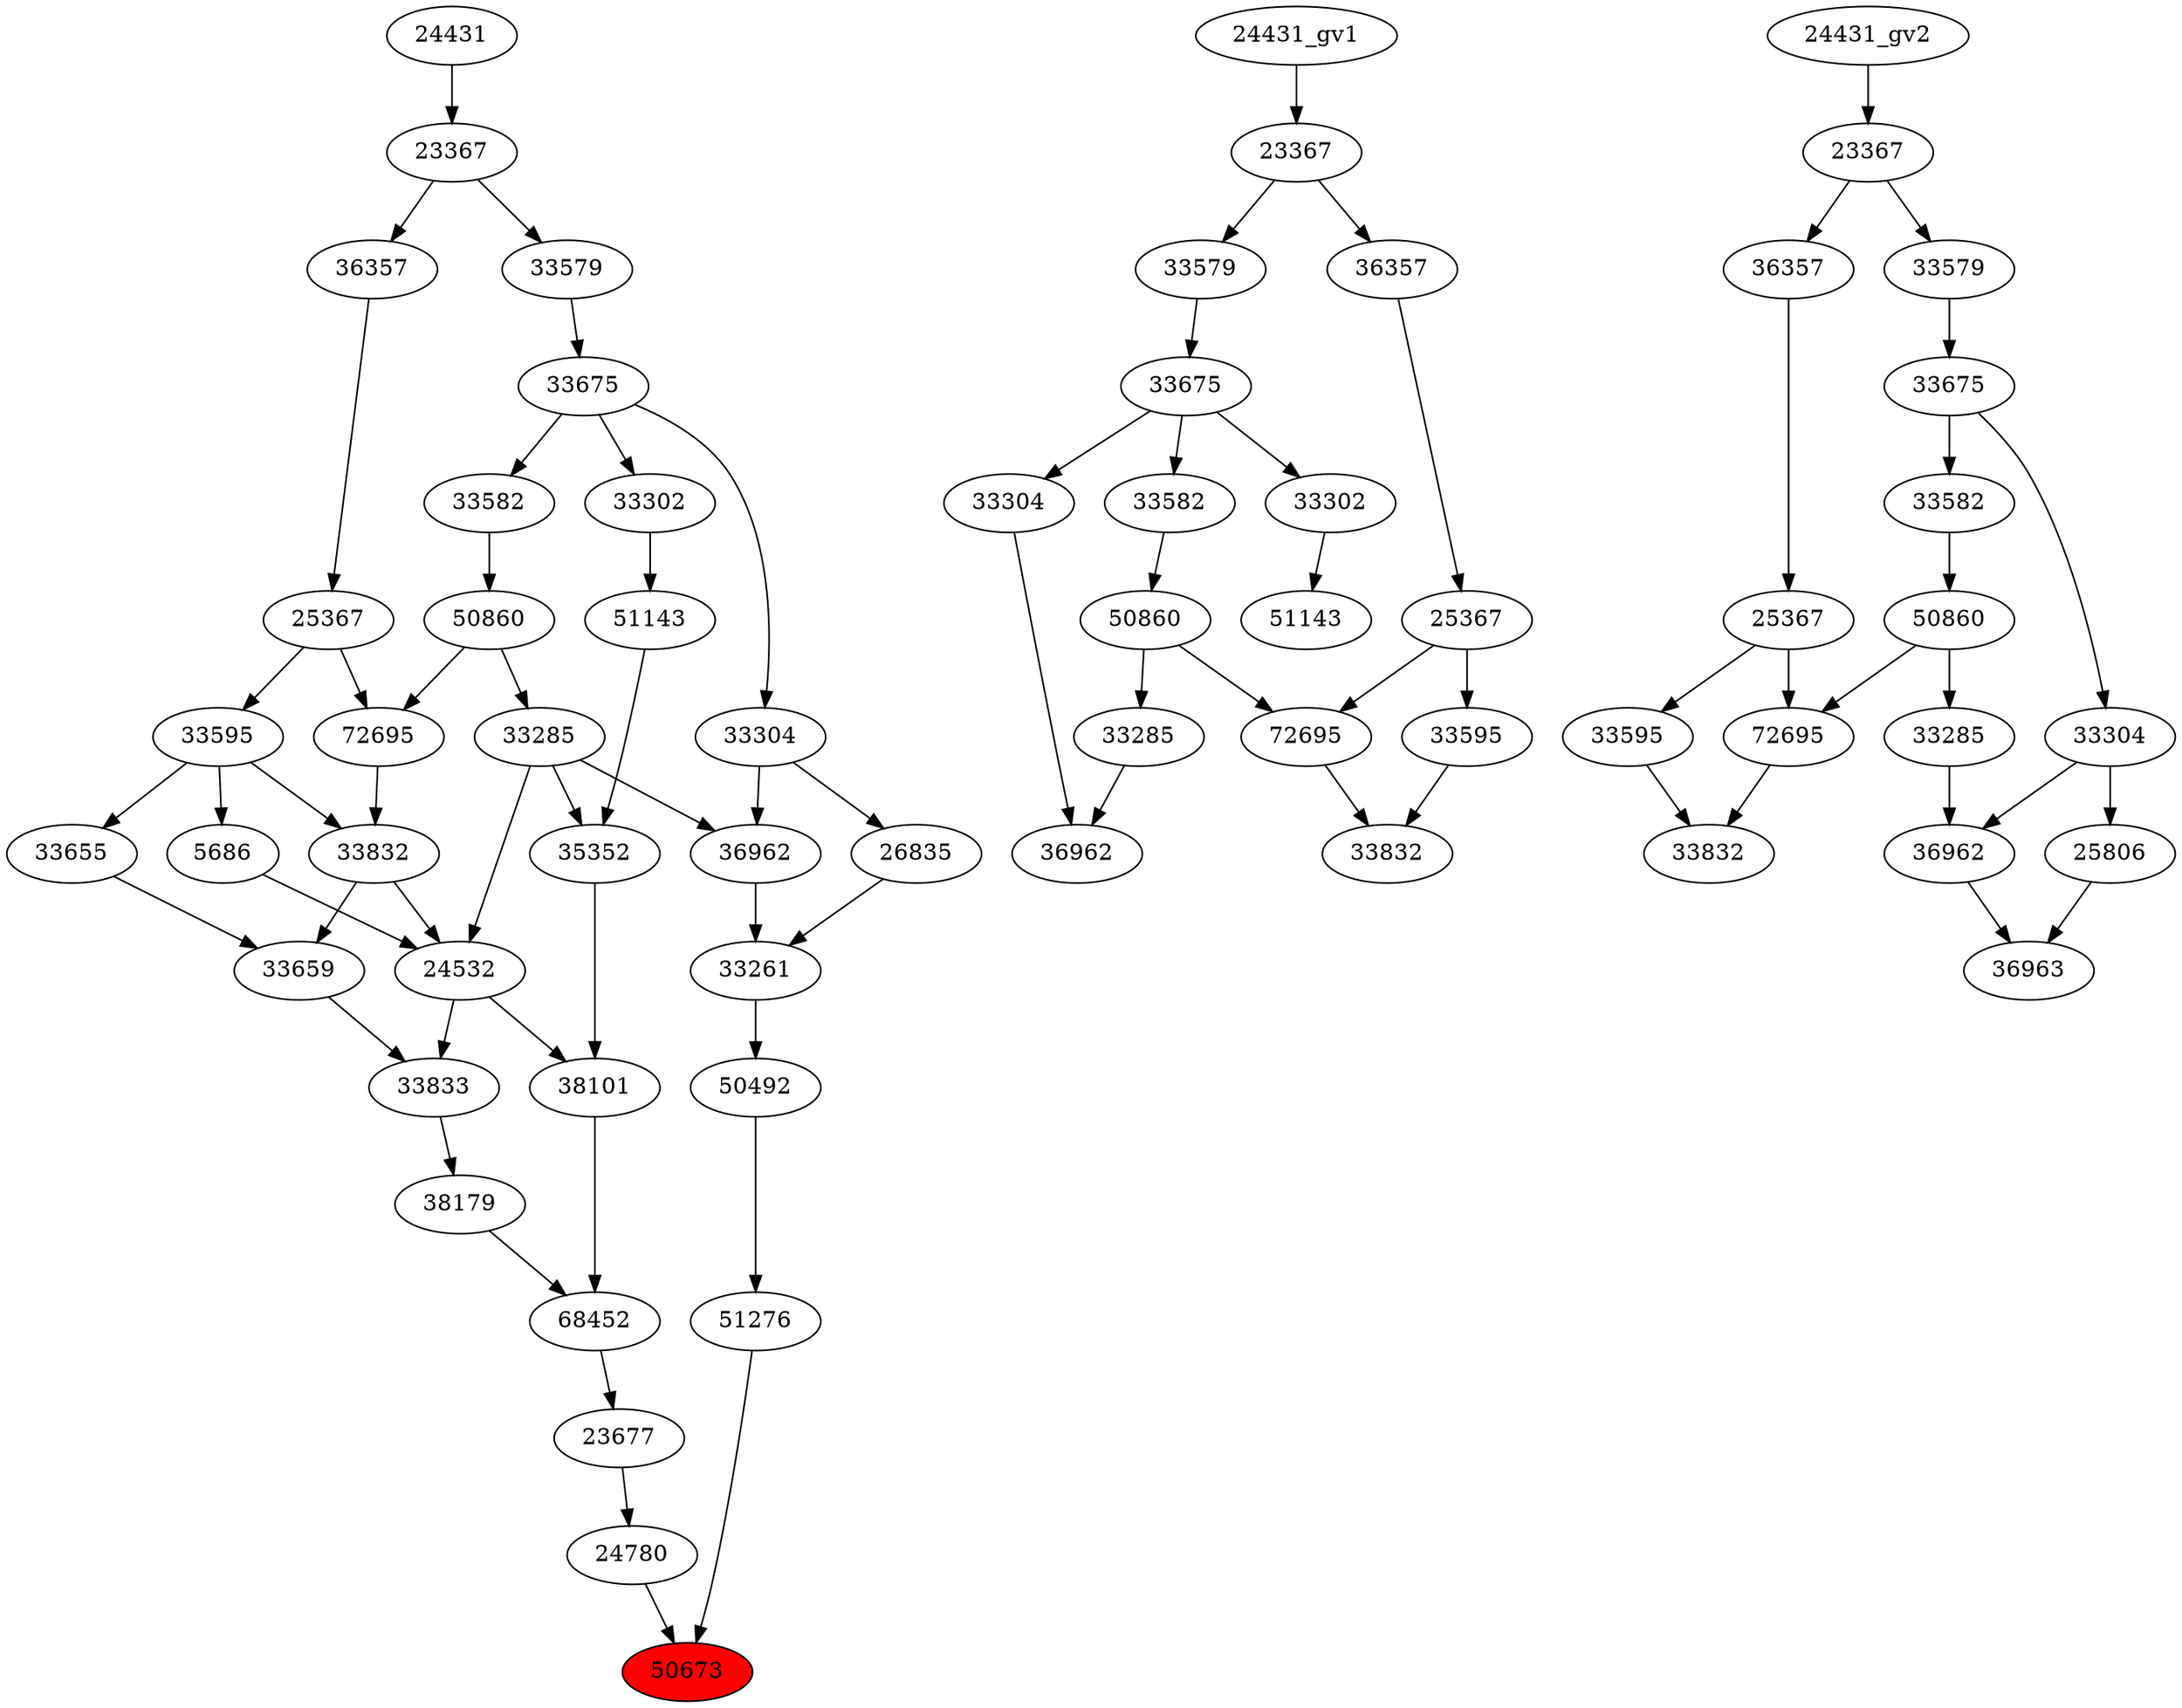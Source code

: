 strict digraph root {
	node [label="\N"];
	{
		node [fillcolor="",
			label="\N",
			style=""
		];
		50673		 [fillcolor=red,
			label=50673,
			style=filled];
		51276		 [label=51276];
		51276 -> 50673;
		24780		 [label=24780];
		24780 -> 50673;
		50492		 [label=50492];
		50492 -> 51276;
		23677		 [label=23677];
		23677 -> 24780;
		33261		 [label=33261];
		33261 -> 50492;
		68452		 [label=68452];
		68452 -> 23677;
		36962		 [label=36962];
		36962 -> 33261;
		26835		 [label=26835];
		26835 -> 33261;
		38179		 [label=38179];
		38179 -> 68452;
		38101		 [label=38101];
		38101 -> 68452;
		33285		 [label=33285];
		33285 -> 36962;
		24532		 [label=24532];
		33285 -> 24532;
		35352		 [label=35352];
		33285 -> 35352;
		33304		 [label=33304];
		33304 -> 36962;
		33304 -> 26835;
		33833		 [label=33833];
		33833 -> 38179;
		24532 -> 38101;
		24532 -> 33833;
		35352 -> 38101;
		50860		 [label=50860];
		50860 -> 33285;
		72695		 [label=72695];
		50860 -> 72695;
		33675		 [label=33675];
		33675 -> 33304;
		33582		 [label=33582];
		33675 -> 33582;
		33302		 [label=33302];
		33675 -> 33302;
		33659		 [label=33659];
		33659 -> 33833;
		5686		 [label=5686];
		5686 -> 24532;
		33832		 [label=33832];
		33832 -> 24532;
		33832 -> 33659;
		51143		 [label=51143];
		51143 -> 35352;
		33582 -> 50860;
		33579		 [label=33579];
		33579 -> 33675;
		33655		 [label=33655];
		33655 -> 33659;
		33595		 [label=33595];
		33595 -> 5686;
		33595 -> 33832;
		33595 -> 33655;
		72695 -> 33832;
		33302 -> 51143;
		23367		 [label=23367];
		23367 -> 33579;
		36357		 [label=36357];
		23367 -> 36357;
		25367		 [label=25367];
		25367 -> 33595;
		25367 -> 72695;
		24431		 [label=24431];
		24431 -> 23367;
		36357 -> 25367;
	}
	{
		node [label="\N"];
		"36962_gv1"		 [label=36962];
		"33285_gv1"		 [label=33285];
		"33285_gv1" -> "36962_gv1";
		"33304_gv1"		 [label=33304];
		"33304_gv1" -> "36962_gv1";
		"50860_gv1"		 [label=50860];
		"50860_gv1" -> "33285_gv1";
		"72695_gv1"		 [label=72695];
		"50860_gv1" -> "72695_gv1";
		"33675_gv1"		 [label=33675];
		"33675_gv1" -> "33304_gv1";
		"33582_gv1"		 [label=33582];
		"33675_gv1" -> "33582_gv1";
		"33302_gv1"		 [label=33302];
		"33675_gv1" -> "33302_gv1";
		"33582_gv1" -> "50860_gv1";
		"33579_gv1"		 [label=33579];
		"33579_gv1" -> "33675_gv1";
		"33832_gv1"		 [label=33832];
		"72695_gv1" -> "33832_gv1";
		"33595_gv1"		 [label=33595];
		"33595_gv1" -> "33832_gv1";
		"51143_gv1"		 [label=51143];
		"33302_gv1" -> "51143_gv1";
		"23367_gv1"		 [label=23367];
		"23367_gv1" -> "33579_gv1";
		"36357_gv1"		 [label=36357];
		"23367_gv1" -> "36357_gv1";
		"25367_gv1"		 [label=25367];
		"25367_gv1" -> "72695_gv1";
		"25367_gv1" -> "33595_gv1";
		"24431_gv1" -> "23367_gv1";
		"36357_gv1" -> "25367_gv1";
	}
	{
		node [label="\N"];
		36963		 [label=36963];
		"36962_gv2"		 [label=36962];
		"36962_gv2" -> 36963;
		25806		 [label=25806];
		25806 -> 36963;
		"33832_gv2"		 [label=33832];
		"72695_gv2"		 [label=72695];
		"72695_gv2" -> "33832_gv2";
		"33595_gv2"		 [label=33595];
		"33595_gv2" -> "33832_gv2";
		"50860_gv2"		 [label=50860];
		"50860_gv2" -> "72695_gv2";
		"33285_gv2"		 [label=33285];
		"50860_gv2" -> "33285_gv2";
		"33582_gv2"		 [label=33582];
		"33582_gv2" -> "50860_gv2";
		"25367_gv2"		 [label=25367];
		"25367_gv2" -> "72695_gv2";
		"25367_gv2" -> "33595_gv2";
		"33285_gv2" -> "36962_gv2";
		"33304_gv2"		 [label=33304];
		"33304_gv2" -> "36962_gv2";
		"33304_gv2" -> 25806;
		"33675_gv2"		 [label=33675];
		"33675_gv2" -> "33582_gv2";
		"33675_gv2" -> "33304_gv2";
		"36357_gv2"		 [label=36357];
		"36357_gv2" -> "25367_gv2";
		"33579_gv2"		 [label=33579];
		"33579_gv2" -> "33675_gv2";
		"23367_gv2"		 [label=23367];
		"23367_gv2" -> "36357_gv2";
		"23367_gv2" -> "33579_gv2";
		"24431_gv2" -> "23367_gv2";
	}
}
